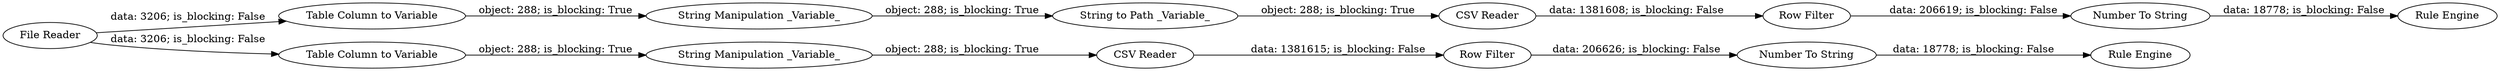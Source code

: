 digraph {
	"6766605519920005917_14" [label="Table Column to Variable"]
	"6766605519920005917_17" [label="CSV Reader"]
	"6766605519920005917_15" [label="String to Path _Variable_"]
	"6766605519920005917_16" [label="String Manipulation _Variable_"]
	"6766605519920005917_20" [label="Rule Engine"]
	"6766605519920005917_4" [label="Number To String"]
	"6766605519920005917_19" [label="Number To String"]
	"6766605519920005917_11" [label="Table Column to Variable"]
	"6766605519920005917_13" [label="String Manipulation _Variable_"]
	"6766605519920005917_2" [label="Row Filter"]
	"6766605519920005917_10" [label="File Reader"]
	"6766605519920005917_1" [label="CSV Reader"]
	"6766605519920005917_18" [label="Row Filter"]
	"6766605519920005917_5" [label="Rule Engine"]
	"6766605519920005917_10" -> "6766605519920005917_14" [label="data: 3206; is_blocking: False"]
	"6766605519920005917_18" -> "6766605519920005917_19" [label="data: 206619; is_blocking: False"]
	"6766605519920005917_11" -> "6766605519920005917_13" [label="object: 288; is_blocking: True"]
	"6766605519920005917_1" -> "6766605519920005917_2" [label="data: 1381615; is_blocking: False"]
	"6766605519920005917_13" -> "6766605519920005917_1" [label="object: 288; is_blocking: True"]
	"6766605519920005917_2" -> "6766605519920005917_4" [label="data: 206626; is_blocking: False"]
	"6766605519920005917_4" -> "6766605519920005917_5" [label="data: 18778; is_blocking: False"]
	"6766605519920005917_15" -> "6766605519920005917_17" [label="object: 288; is_blocking: True"]
	"6766605519920005917_14" -> "6766605519920005917_16" [label="object: 288; is_blocking: True"]
	"6766605519920005917_10" -> "6766605519920005917_11" [label="data: 3206; is_blocking: False"]
	"6766605519920005917_17" -> "6766605519920005917_18" [label="data: 1381608; is_blocking: False"]
	"6766605519920005917_19" -> "6766605519920005917_20" [label="data: 18778; is_blocking: False"]
	"6766605519920005917_16" -> "6766605519920005917_15" [label="object: 288; is_blocking: True"]
	rankdir=LR
}
